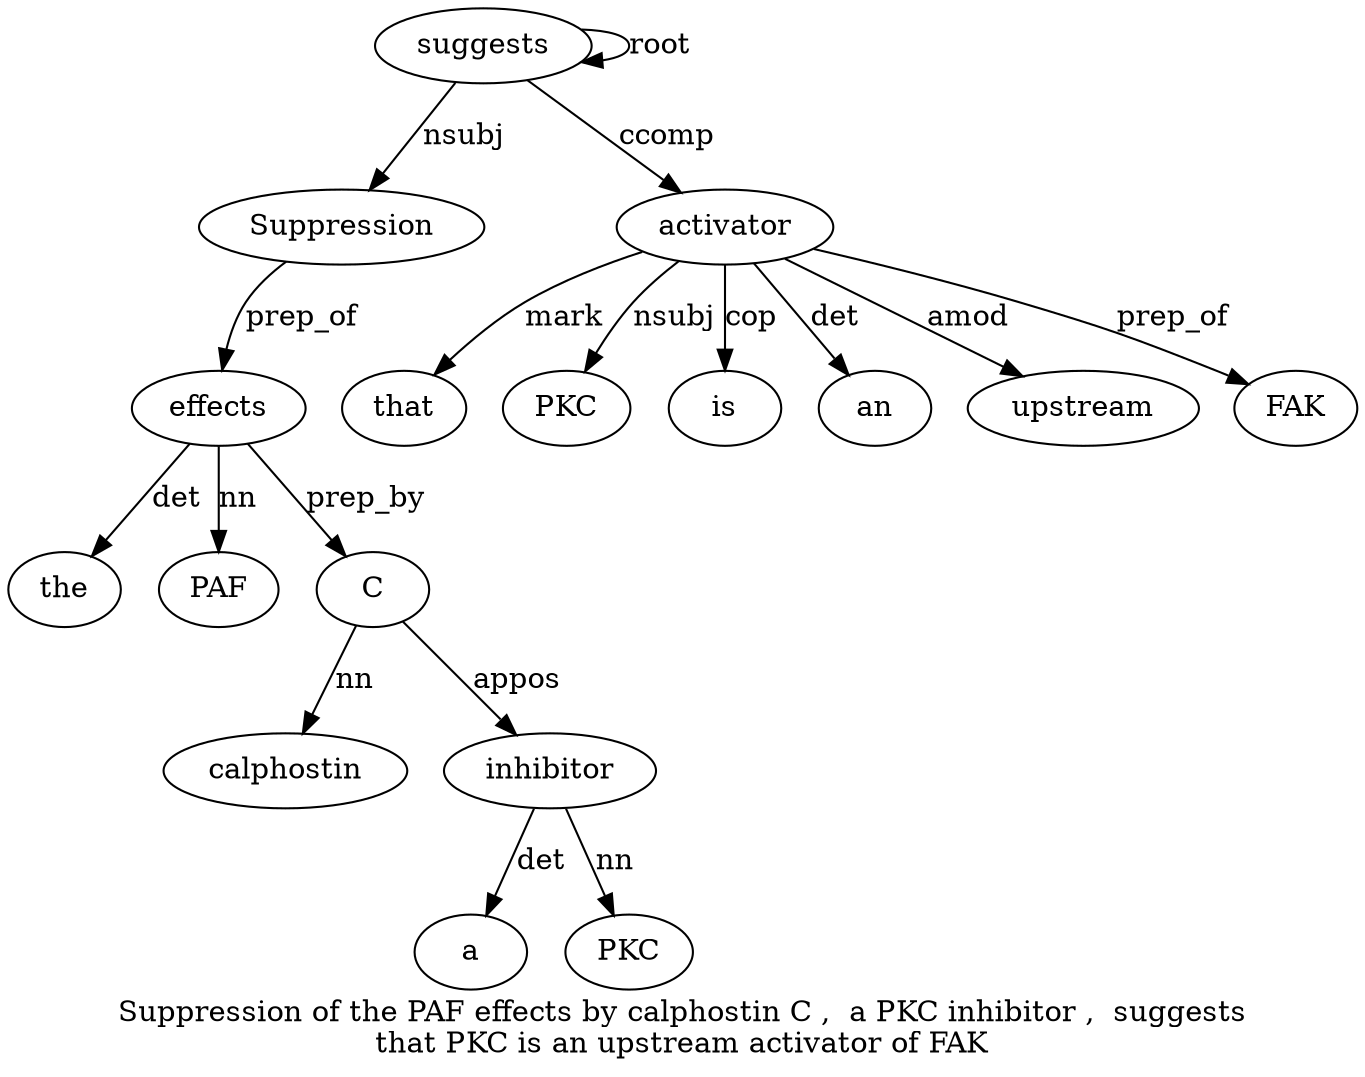 digraph "Suppression of the PAF effects by calphostin C ,  a PKC inhibitor ,  suggests that PKC is an upstream activator of FAK" {
label="Suppression of the PAF effects by calphostin C ,  a PKC inhibitor ,  suggests
that PKC is an upstream activator of FAK";
suggests14 [style=filled, fillcolor=white, label=suggests];
Suppression1 [style=filled, fillcolor=white, label=Suppression];
suggests14 -> Suppression1  [label=nsubj];
effects5 [style=filled, fillcolor=white, label=effects];
the3 [style=filled, fillcolor=white, label=the];
effects5 -> the3  [label=det];
PAF4 [style=filled, fillcolor=white, label=PAF];
effects5 -> PAF4  [label=nn];
Suppression1 -> effects5  [label=prep_of];
C8 [style=filled, fillcolor=white, label=C];
calphostin7 [style=filled, fillcolor=white, label=calphostin];
C8 -> calphostin7  [label=nn];
effects5 -> C8  [label=prep_by];
inhibitor12 [style=filled, fillcolor=white, label=inhibitor];
a10 [style=filled, fillcolor=white, label=a];
inhibitor12 -> a10  [label=det];
PKC11 [style=filled, fillcolor=white, label=PKC];
inhibitor12 -> PKC11  [label=nn];
C8 -> inhibitor12  [label=appos];
suggests14 -> suggests14  [label=root];
activator20 [style=filled, fillcolor=white, label=activator];
that15 [style=filled, fillcolor=white, label=that];
activator20 -> that15  [label=mark];
PKC16 [style=filled, fillcolor=white, label=PKC];
activator20 -> PKC16  [label=nsubj];
is17 [style=filled, fillcolor=white, label=is];
activator20 -> is17  [label=cop];
an18 [style=filled, fillcolor=white, label=an];
activator20 -> an18  [label=det];
upstream19 [style=filled, fillcolor=white, label=upstream];
activator20 -> upstream19  [label=amod];
suggests14 -> activator20  [label=ccomp];
FAK22 [style=filled, fillcolor=white, label=FAK];
activator20 -> FAK22  [label=prep_of];
}
